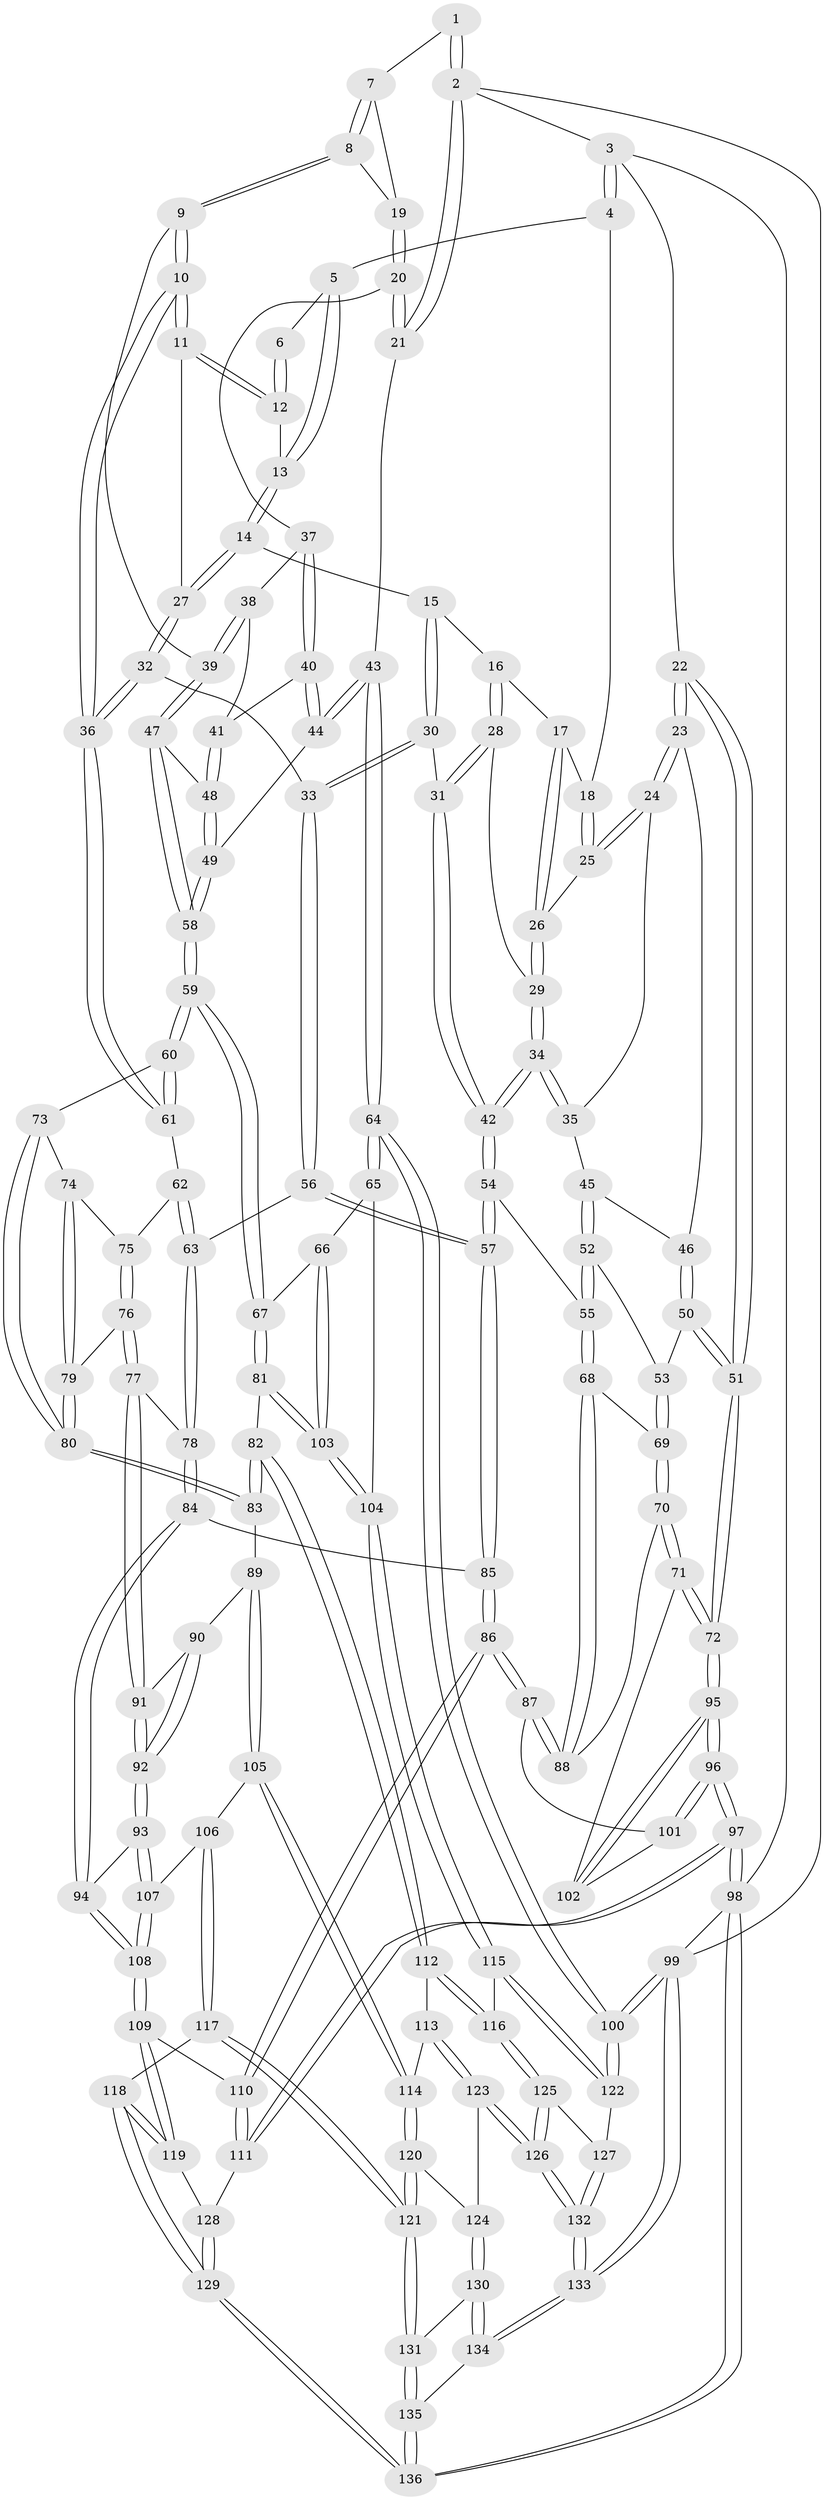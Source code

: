 // Generated by graph-tools (version 1.1) at 2025/11/02/27/25 16:11:54]
// undirected, 136 vertices, 337 edges
graph export_dot {
graph [start="1"]
  node [color=gray90,style=filled];
  1 [pos="+0.7409996223964271+0"];
  2 [pos="+1+0"];
  3 [pos="+0+0"];
  4 [pos="+0.3294265777911675+0"];
  5 [pos="+0.3917253511689643+0"];
  6 [pos="+0.6536570350557342+0"];
  7 [pos="+0.7617522327529638+0"];
  8 [pos="+0.7589184230421441+0.16018936849487433"];
  9 [pos="+0.7330804612061116+0.2210075753748444"];
  10 [pos="+0.713390343415785+0.22775670375416726"];
  11 [pos="+0.6155054895357888+0.10953784433881003"];
  12 [pos="+0.6055156380430575+0.07717064536231054"];
  13 [pos="+0.47471200957297727+0.07818388519423185"];
  14 [pos="+0.4502197371686117+0.14143149341154299"];
  15 [pos="+0.4061311969723654+0.14636029962852404"];
  16 [pos="+0.3783002467520784+0.14041512805787038"];
  17 [pos="+0.3388049174628655+0.04731748021067746"];
  18 [pos="+0.3249080552923632+0"];
  19 [pos="+0.8685560975365102+0.09372673006525035"];
  20 [pos="+1+0.07011568272391683"];
  21 [pos="+1+0"];
  22 [pos="+0+0"];
  23 [pos="+0+0.10419083964297043"];
  24 [pos="+0.022444665881211155+0.11136570083062412"];
  25 [pos="+0.21149653140777736+0.14255666610599155"];
  26 [pos="+0.23291000075700752+0.15670977320511562"];
  27 [pos="+0.4858658223675451+0.1771973551390287"];
  28 [pos="+0.3521900219035204+0.1590256361169604"];
  29 [pos="+0.2614121170582085+0.19103738684598046"];
  30 [pos="+0.3994974902920308+0.2720870333690177"];
  31 [pos="+0.37148526647321056+0.27886754206373104"];
  32 [pos="+0.5165473698083483+0.2773039860280417"];
  33 [pos="+0.49617992763595864+0.2882884793972955"];
  34 [pos="+0.2618507822943863+0.2643022424178766"];
  35 [pos="+0.18723404389851672+0.2436184211198619"];
  36 [pos="+0.6517554837216835+0.304825164914658"];
  37 [pos="+1+0.0791883759354684"];
  38 [pos="+0.9414339336865271+0.18332639895968383"];
  39 [pos="+0.761462986274243+0.23056775444123376"];
  40 [pos="+0.9729932007829819+0.2800726405632325"];
  41 [pos="+0.9357573642457412+0.27324118487011023"];
  42 [pos="+0.27595916048406816+0.33274529037206035"];
  43 [pos="+1+0.3314922300643645"];
  44 [pos="+1+0.3423053475138213"];
  45 [pos="+0.09595776312580884+0.26576983278746213"];
  46 [pos="+0.08564626903918601+0.25200534072836467"];
  47 [pos="+0.8506176609328704+0.31198467132313756"];
  48 [pos="+0.9199136171852578+0.2940047466667843"];
  49 [pos="+0.984059745650962+0.36308110160296375"];
  50 [pos="+0.012347940161413285+0.3827395965733569"];
  51 [pos="+0+0.35608932858165915"];
  52 [pos="+0.1163869993288887+0.301601217243313"];
  53 [pos="+0.030425915342666615+0.38633622726389394"];
  54 [pos="+0.260863272335367+0.3812231879288339"];
  55 [pos="+0.23932447834644618+0.3876636486241585"];
  56 [pos="+0.44587916947847694+0.3903509744220833"];
  57 [pos="+0.35039650127844957+0.44945210582027256"];
  58 [pos="+0.882058505141491+0.45034263107919636"];
  59 [pos="+0.8726655109539877+0.4827308239858663"];
  60 [pos="+0.7663663327721558+0.44729964571171793"];
  61 [pos="+0.6523189315616975+0.31378291168371925"];
  62 [pos="+0.6330642465371878+0.354468391313851"];
  63 [pos="+0.562705818965817+0.4525817306060377"];
  64 [pos="+1+0.5744451184673005"];
  65 [pos="+1+0.5525864606465672"];
  66 [pos="+0.9269914158801252+0.5312443365414465"];
  67 [pos="+0.8846463124232564+0.5126694655786299"];
  68 [pos="+0.17802617729980705+0.4452162528037486"];
  69 [pos="+0.08934826616134435+0.4319206539558503"];
  70 [pos="+0.004925910022154764+0.5217904482796287"];
  71 [pos="+0+0.5360929692272498"];
  72 [pos="+0+0.5668183660298256"];
  73 [pos="+0.7300089965435681+0.48093384893114927"];
  74 [pos="+0.6881651794376848+0.49093900787881967"];
  75 [pos="+0.6632306856600813+0.4739290689730173"];
  76 [pos="+0.6200501903279025+0.5166350855596122"];
  77 [pos="+0.5961810048175713+0.5163375951680175"];
  78 [pos="+0.5582574844994321+0.482572496877521"];
  79 [pos="+0.6632845948101016+0.5315457951778276"];
  80 [pos="+0.7032695353534688+0.5845280240132289"];
  81 [pos="+0.8044040601482092+0.6118228392931415"];
  82 [pos="+0.7529546150886229+0.641693820817296"];
  83 [pos="+0.7132092025969843+0.6187763496283802"];
  84 [pos="+0.4303909652861711+0.5713264984750058"];
  85 [pos="+0.38534088471761985+0.5450249560004968"];
  86 [pos="+0.21694654328703916+0.6648473234177953"];
  87 [pos="+0.16708566003415443+0.6031405581136247"];
  88 [pos="+0.15832341853097148+0.535020681530471"];
  89 [pos="+0.6833049813454143+0.6210713784411361"];
  90 [pos="+0.6488622459313896+0.6139381408841188"];
  91 [pos="+0.5981822663657539+0.5385763876673282"];
  92 [pos="+0.5515248217595379+0.6368911361526559"];
  93 [pos="+0.5200455675633613+0.6561699427030098"];
  94 [pos="+0.4351122281303731+0.5804403593141001"];
  95 [pos="+0+0.5970220762382961"];
  96 [pos="+0+0.7782724193868653"];
  97 [pos="+0+0.9913691752328715"];
  98 [pos="+0+1"];
  99 [pos="+1+1"];
  100 [pos="+1+0.9092605313462498"];
  101 [pos="+0.13401154958295322+0.6075217914146563"];
  102 [pos="+0.110253962490467+0.5989153742094914"];
  103 [pos="+0.916952959009669+0.7262665029520848"];
  104 [pos="+0.9222183024530559+0.7365972514871584"];
  105 [pos="+0.580919566362061+0.7349239292703004"];
  106 [pos="+0.5400695605596386+0.7065422371605868"];
  107 [pos="+0.5256069007175731+0.6787013718188386"];
  108 [pos="+0.35956616745131414+0.7773217698652375"];
  109 [pos="+0.33538776447172486+0.8139084184660238"];
  110 [pos="+0.21675711266126665+0.6837226567323544"];
  111 [pos="+0+0.8712845960727981"];
  112 [pos="+0.7436291477313409+0.7480272685370148"];
  113 [pos="+0.7014320255469307+0.7805560949077955"];
  114 [pos="+0.5940002749670928+0.7502321818844779"];
  115 [pos="+0.9351455097876702+0.7859061925537928"];
  116 [pos="+0.8505779954165104+0.7984929122666934"];
  117 [pos="+0.4193108584838708+0.8654655896453033"];
  118 [pos="+0.34453941179071507+0.8301177972164913"];
  119 [pos="+0.3371913207885241+0.8205434553820502"];
  120 [pos="+0.5405887460362027+0.8788995279248747"];
  121 [pos="+0.47033947807120974+0.9162672087684368"];
  122 [pos="+1+0.8523134278884272"];
  123 [pos="+0.6896484809756284+0.8704538728852267"];
  124 [pos="+0.6709160519119101+0.8906266928112188"];
  125 [pos="+0.825177069507183+0.8693101821748717"];
  126 [pos="+0.7991072943418325+0.9198017272734526"];
  127 [pos="+0.9184813222726503+0.9206746604817715"];
  128 [pos="+0.18439843476747295+0.8780315049478498"];
  129 [pos="+0.25914347751284444+1"];
  130 [pos="+0.6652614824413997+0.9747386199289562"];
  131 [pos="+0.4728961746015383+0.9352687356510596"];
  132 [pos="+0.8200399290958601+0.9782398899058254"];
  133 [pos="+0.7744858262650177+1"];
  134 [pos="+0.7303717917840792+1"];
  135 [pos="+0.4605232286095465+1"];
  136 [pos="+0.20475318576458718+1"];
  1 -- 2;
  1 -- 2;
  1 -- 7;
  2 -- 3;
  2 -- 21;
  2 -- 21;
  2 -- 99;
  3 -- 4;
  3 -- 4;
  3 -- 22;
  3 -- 98;
  4 -- 5;
  4 -- 18;
  5 -- 6;
  5 -- 13;
  5 -- 13;
  6 -- 12;
  6 -- 12;
  7 -- 8;
  7 -- 8;
  7 -- 19;
  8 -- 9;
  8 -- 9;
  8 -- 19;
  9 -- 10;
  9 -- 10;
  9 -- 39;
  10 -- 11;
  10 -- 11;
  10 -- 36;
  10 -- 36;
  11 -- 12;
  11 -- 12;
  11 -- 27;
  12 -- 13;
  13 -- 14;
  13 -- 14;
  14 -- 15;
  14 -- 27;
  14 -- 27;
  15 -- 16;
  15 -- 30;
  15 -- 30;
  16 -- 17;
  16 -- 28;
  16 -- 28;
  17 -- 18;
  17 -- 26;
  17 -- 26;
  18 -- 25;
  18 -- 25;
  19 -- 20;
  19 -- 20;
  20 -- 21;
  20 -- 21;
  20 -- 37;
  21 -- 43;
  22 -- 23;
  22 -- 23;
  22 -- 51;
  22 -- 51;
  23 -- 24;
  23 -- 24;
  23 -- 46;
  24 -- 25;
  24 -- 25;
  24 -- 35;
  25 -- 26;
  26 -- 29;
  26 -- 29;
  27 -- 32;
  27 -- 32;
  28 -- 29;
  28 -- 31;
  28 -- 31;
  29 -- 34;
  29 -- 34;
  30 -- 31;
  30 -- 33;
  30 -- 33;
  31 -- 42;
  31 -- 42;
  32 -- 33;
  32 -- 36;
  32 -- 36;
  33 -- 56;
  33 -- 56;
  34 -- 35;
  34 -- 35;
  34 -- 42;
  34 -- 42;
  35 -- 45;
  36 -- 61;
  36 -- 61;
  37 -- 38;
  37 -- 40;
  37 -- 40;
  38 -- 39;
  38 -- 39;
  38 -- 41;
  39 -- 47;
  39 -- 47;
  40 -- 41;
  40 -- 44;
  40 -- 44;
  41 -- 48;
  41 -- 48;
  42 -- 54;
  42 -- 54;
  43 -- 44;
  43 -- 44;
  43 -- 64;
  43 -- 64;
  44 -- 49;
  45 -- 46;
  45 -- 52;
  45 -- 52;
  46 -- 50;
  46 -- 50;
  47 -- 48;
  47 -- 58;
  47 -- 58;
  48 -- 49;
  48 -- 49;
  49 -- 58;
  49 -- 58;
  50 -- 51;
  50 -- 51;
  50 -- 53;
  51 -- 72;
  51 -- 72;
  52 -- 53;
  52 -- 55;
  52 -- 55;
  53 -- 69;
  53 -- 69;
  54 -- 55;
  54 -- 57;
  54 -- 57;
  55 -- 68;
  55 -- 68;
  56 -- 57;
  56 -- 57;
  56 -- 63;
  57 -- 85;
  57 -- 85;
  58 -- 59;
  58 -- 59;
  59 -- 60;
  59 -- 60;
  59 -- 67;
  59 -- 67;
  60 -- 61;
  60 -- 61;
  60 -- 73;
  61 -- 62;
  62 -- 63;
  62 -- 63;
  62 -- 75;
  63 -- 78;
  63 -- 78;
  64 -- 65;
  64 -- 65;
  64 -- 100;
  64 -- 100;
  65 -- 66;
  65 -- 104;
  66 -- 67;
  66 -- 103;
  66 -- 103;
  67 -- 81;
  67 -- 81;
  68 -- 69;
  68 -- 88;
  68 -- 88;
  69 -- 70;
  69 -- 70;
  70 -- 71;
  70 -- 71;
  70 -- 88;
  71 -- 72;
  71 -- 72;
  71 -- 102;
  72 -- 95;
  72 -- 95;
  73 -- 74;
  73 -- 80;
  73 -- 80;
  74 -- 75;
  74 -- 79;
  74 -- 79;
  75 -- 76;
  75 -- 76;
  76 -- 77;
  76 -- 77;
  76 -- 79;
  77 -- 78;
  77 -- 91;
  77 -- 91;
  78 -- 84;
  78 -- 84;
  79 -- 80;
  79 -- 80;
  80 -- 83;
  80 -- 83;
  81 -- 82;
  81 -- 103;
  81 -- 103;
  82 -- 83;
  82 -- 83;
  82 -- 112;
  82 -- 112;
  83 -- 89;
  84 -- 85;
  84 -- 94;
  84 -- 94;
  85 -- 86;
  85 -- 86;
  86 -- 87;
  86 -- 87;
  86 -- 110;
  86 -- 110;
  87 -- 88;
  87 -- 88;
  87 -- 101;
  89 -- 90;
  89 -- 105;
  89 -- 105;
  90 -- 91;
  90 -- 92;
  90 -- 92;
  91 -- 92;
  91 -- 92;
  92 -- 93;
  92 -- 93;
  93 -- 94;
  93 -- 107;
  93 -- 107;
  94 -- 108;
  94 -- 108;
  95 -- 96;
  95 -- 96;
  95 -- 102;
  95 -- 102;
  96 -- 97;
  96 -- 97;
  96 -- 101;
  96 -- 101;
  97 -- 98;
  97 -- 98;
  97 -- 111;
  97 -- 111;
  98 -- 136;
  98 -- 136;
  98 -- 99;
  99 -- 100;
  99 -- 100;
  99 -- 133;
  99 -- 133;
  100 -- 122;
  100 -- 122;
  101 -- 102;
  103 -- 104;
  103 -- 104;
  104 -- 115;
  104 -- 115;
  105 -- 106;
  105 -- 114;
  105 -- 114;
  106 -- 107;
  106 -- 117;
  106 -- 117;
  107 -- 108;
  107 -- 108;
  108 -- 109;
  108 -- 109;
  109 -- 110;
  109 -- 119;
  109 -- 119;
  110 -- 111;
  110 -- 111;
  111 -- 128;
  112 -- 113;
  112 -- 116;
  112 -- 116;
  113 -- 114;
  113 -- 123;
  113 -- 123;
  114 -- 120;
  114 -- 120;
  115 -- 116;
  115 -- 122;
  115 -- 122;
  116 -- 125;
  116 -- 125;
  117 -- 118;
  117 -- 121;
  117 -- 121;
  118 -- 119;
  118 -- 119;
  118 -- 129;
  118 -- 129;
  119 -- 128;
  120 -- 121;
  120 -- 121;
  120 -- 124;
  121 -- 131;
  121 -- 131;
  122 -- 127;
  123 -- 124;
  123 -- 126;
  123 -- 126;
  124 -- 130;
  124 -- 130;
  125 -- 126;
  125 -- 126;
  125 -- 127;
  126 -- 132;
  126 -- 132;
  127 -- 132;
  127 -- 132;
  128 -- 129;
  128 -- 129;
  129 -- 136;
  129 -- 136;
  130 -- 131;
  130 -- 134;
  130 -- 134;
  131 -- 135;
  131 -- 135;
  132 -- 133;
  132 -- 133;
  133 -- 134;
  133 -- 134;
  134 -- 135;
  135 -- 136;
  135 -- 136;
}
